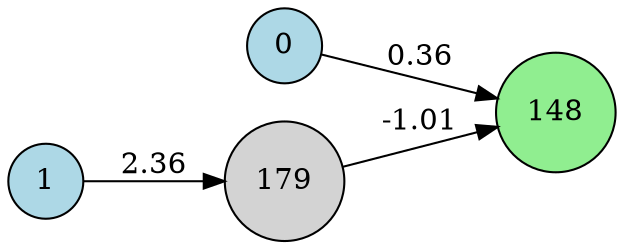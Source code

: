 digraph neat {
  rankdir=LR;
  node [shape=circle];
  node0 [label="0", style=filled, fillcolor=lightblue];
  node1 [label="1", style=filled, fillcolor=lightblue];
  node148 [label="148", style=filled, fillcolor=lightgreen];
  node179 [label="179", style=filled, fillcolor=lightgray];
  node0 -> node148 [label="0.36"];
  node1 -> node179 [label="2.36"];
  node179 -> node148 [label="-1.01"];
}
